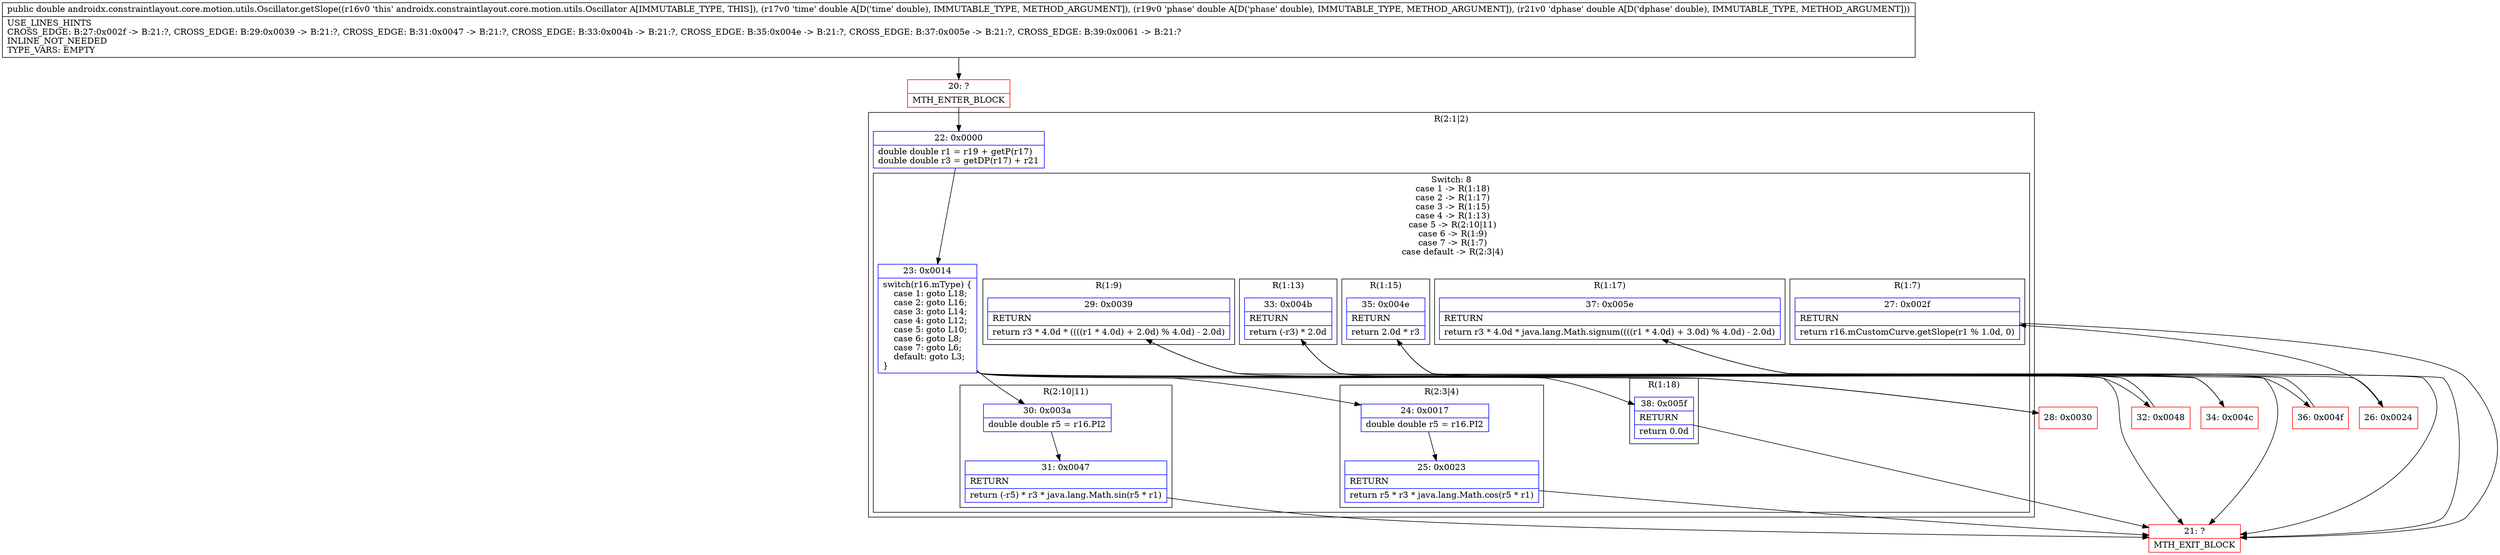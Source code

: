 digraph "CFG forandroidx.constraintlayout.core.motion.utils.Oscillator.getSlope(DDD)D" {
subgraph cluster_Region_2125128929 {
label = "R(2:1|2)";
node [shape=record,color=blue];
Node_22 [shape=record,label="{22\:\ 0x0000|double double r1 = r19 + getP(r17)\ldouble double r3 = getDP(r17) + r21\l}"];
subgraph cluster_SwitchRegion_900188608 {
label = "Switch: 8
 case 1 -> R(1:18)
 case 2 -> R(1:17)
 case 3 -> R(1:15)
 case 4 -> R(1:13)
 case 5 -> R(2:10|11)
 case 6 -> R(1:9)
 case 7 -> R(1:7)
 case default -> R(2:3|4)";
node [shape=record,color=blue];
Node_23 [shape=record,label="{23\:\ 0x0014|switch(r16.mType) \{\l    case 1: goto L18;\l    case 2: goto L16;\l    case 3: goto L14;\l    case 4: goto L12;\l    case 5: goto L10;\l    case 6: goto L8;\l    case 7: goto L6;\l    default: goto L3;\l\}\l}"];
subgraph cluster_Region_1184774633 {
label = "R(1:18)";
node [shape=record,color=blue];
Node_38 [shape=record,label="{38\:\ 0x005f|RETURN\l|return 0.0d\l}"];
}
subgraph cluster_Region_609678911 {
label = "R(1:17)";
node [shape=record,color=blue];
Node_37 [shape=record,label="{37\:\ 0x005e|RETURN\l|return r3 * 4.0d * java.lang.Math.signum((((r1 * 4.0d) + 3.0d) % 4.0d) \- 2.0d)\l}"];
}
subgraph cluster_Region_1784846424 {
label = "R(1:15)";
node [shape=record,color=blue];
Node_35 [shape=record,label="{35\:\ 0x004e|RETURN\l|return 2.0d * r3\l}"];
}
subgraph cluster_Region_1212598920 {
label = "R(1:13)";
node [shape=record,color=blue];
Node_33 [shape=record,label="{33\:\ 0x004b|RETURN\l|return (\-r3) * 2.0d\l}"];
}
subgraph cluster_Region_1823187978 {
label = "R(2:10|11)";
node [shape=record,color=blue];
Node_30 [shape=record,label="{30\:\ 0x003a|double double r5 = r16.PI2\l}"];
Node_31 [shape=record,label="{31\:\ 0x0047|RETURN\l|return (\-r5) * r3 * java.lang.Math.sin(r5 * r1)\l}"];
}
subgraph cluster_Region_1636331973 {
label = "R(1:9)";
node [shape=record,color=blue];
Node_29 [shape=record,label="{29\:\ 0x0039|RETURN\l|return r3 * 4.0d * ((((r1 * 4.0d) + 2.0d) % 4.0d) \- 2.0d)\l}"];
}
subgraph cluster_Region_1219239161 {
label = "R(1:7)";
node [shape=record,color=blue];
Node_27 [shape=record,label="{27\:\ 0x002f|RETURN\l|return r16.mCustomCurve.getSlope(r1 % 1.0d, 0)\l}"];
}
subgraph cluster_Region_1540943069 {
label = "R(2:3|4)";
node [shape=record,color=blue];
Node_24 [shape=record,label="{24\:\ 0x0017|double double r5 = r16.PI2\l}"];
Node_25 [shape=record,label="{25\:\ 0x0023|RETURN\l|return r5 * r3 * java.lang.Math.cos(r5 * r1)\l}"];
}
}
}
Node_20 [shape=record,color=red,label="{20\:\ ?|MTH_ENTER_BLOCK\l}"];
Node_21 [shape=record,color=red,label="{21\:\ ?|MTH_EXIT_BLOCK\l}"];
Node_26 [shape=record,color=red,label="{26\:\ 0x0024}"];
Node_28 [shape=record,color=red,label="{28\:\ 0x0030}"];
Node_32 [shape=record,color=red,label="{32\:\ 0x0048}"];
Node_34 [shape=record,color=red,label="{34\:\ 0x004c}"];
Node_36 [shape=record,color=red,label="{36\:\ 0x004f}"];
MethodNode[shape=record,label="{public double androidx.constraintlayout.core.motion.utils.Oscillator.getSlope((r16v0 'this' androidx.constraintlayout.core.motion.utils.Oscillator A[IMMUTABLE_TYPE, THIS]), (r17v0 'time' double A[D('time' double), IMMUTABLE_TYPE, METHOD_ARGUMENT]), (r19v0 'phase' double A[D('phase' double), IMMUTABLE_TYPE, METHOD_ARGUMENT]), (r21v0 'dphase' double A[D('dphase' double), IMMUTABLE_TYPE, METHOD_ARGUMENT]))  | USE_LINES_HINTS\lCROSS_EDGE: B:27:0x002f \-\> B:21:?, CROSS_EDGE: B:29:0x0039 \-\> B:21:?, CROSS_EDGE: B:31:0x0047 \-\> B:21:?, CROSS_EDGE: B:33:0x004b \-\> B:21:?, CROSS_EDGE: B:35:0x004e \-\> B:21:?, CROSS_EDGE: B:37:0x005e \-\> B:21:?, CROSS_EDGE: B:39:0x0061 \-\> B:21:?\lINLINE_NOT_NEEDED\lTYPE_VARS: EMPTY\l}"];
MethodNode -> Node_20;Node_22 -> Node_23;
Node_23 -> Node_24;
Node_23 -> Node_26;
Node_23 -> Node_28;
Node_23 -> Node_30;
Node_23 -> Node_32;
Node_23 -> Node_34;
Node_23 -> Node_36;
Node_23 -> Node_38;
Node_38 -> Node_21;
Node_37 -> Node_21;
Node_35 -> Node_21;
Node_33 -> Node_21;
Node_30 -> Node_31;
Node_31 -> Node_21;
Node_29 -> Node_21;
Node_27 -> Node_21;
Node_24 -> Node_25;
Node_25 -> Node_21;
Node_20 -> Node_22;
Node_26 -> Node_27;
Node_28 -> Node_29;
Node_32 -> Node_33;
Node_34 -> Node_35;
Node_36 -> Node_37;
}

